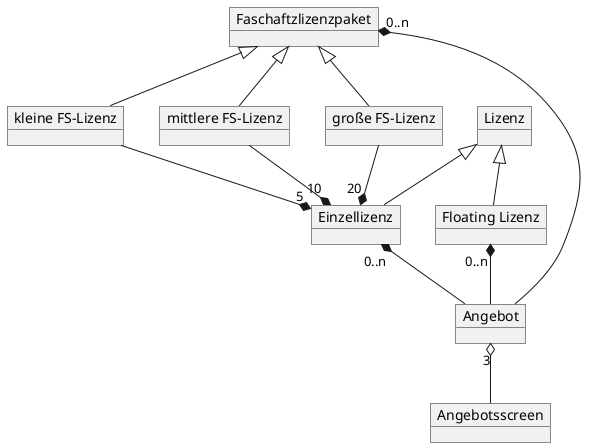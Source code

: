 @startuml
object Lizenz
object Einzellizenz
object "Floating Lizenz" as FL

object Faschaftzlizenzpaket
object "kleine FS-Lizenz" as kfsl
object "mittlere FS-Lizenz" as mfsl
object "große FS-Lizenz" as gfsl

object Angebot
object Angebotsscreen

Lizenz <|-- Einzellizenz
Lizenz <|-- FL

Faschaftzlizenzpaket <|-- kfsl
Faschaftzlizenzpaket <|-- mfsl
Faschaftzlizenzpaket <|-- gfsl

kfsl --* "5" Einzellizenz
mfsl --* "10" Einzellizenz
gfsl --* "20" Einzellizenz

Faschaftzlizenzpaket "0..n" *-- Angebot
Einzellizenz "0..n" *-- Angebot
FL "0..n" *-- Angebot

Angebot "3" o-- Angebotsscreen

@enduml